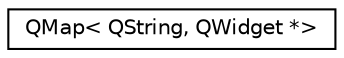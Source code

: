 digraph "类继承关系图"
{
  edge [fontname="Helvetica",fontsize="10",labelfontname="Helvetica",labelfontsize="10"];
  node [fontname="Helvetica",fontsize="10",shape=record];
  rankdir="LR";
  Node0 [label="QMap\< QString, QWidget *\>",height=0.2,width=0.4,color="black", fillcolor="white", style="filled",URL="$class_q_map.html"];
}
